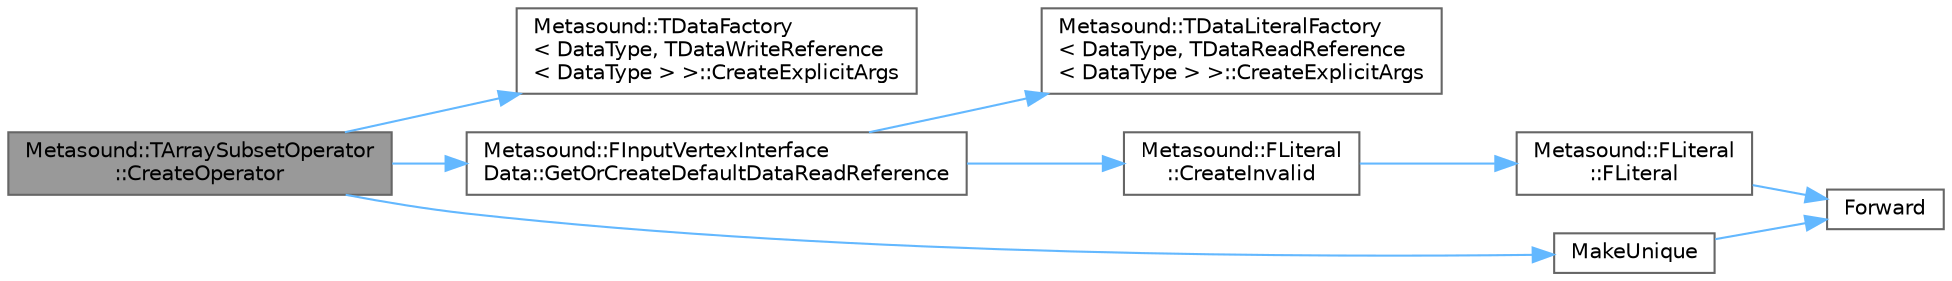 digraph "Metasound::TArraySubsetOperator::CreateOperator"
{
 // INTERACTIVE_SVG=YES
 // LATEX_PDF_SIZE
  bgcolor="transparent";
  edge [fontname=Helvetica,fontsize=10,labelfontname=Helvetica,labelfontsize=10];
  node [fontname=Helvetica,fontsize=10,shape=box,height=0.2,width=0.4];
  rankdir="LR";
  Node1 [id="Node000001",label="Metasound::TArraySubsetOperator\l::CreateOperator",height=0.2,width=0.4,color="gray40", fillcolor="grey60", style="filled", fontcolor="black",tooltip=" "];
  Node1 -> Node2 [id="edge1_Node000001_Node000002",color="steelblue1",style="solid",tooltip=" "];
  Node2 [id="Node000002",label="Metasound::TDataFactory\l\< DataType, TDataWriteReference\l\< DataType \> \>::CreateExplicitArgs",height=0.2,width=0.4,color="grey40", fillcolor="white", style="filled",URL="$d3/d70/structMetasound_1_1TDataFactory.html#acb6bb2680469373b3642994e1c690c68",tooltip=" "];
  Node1 -> Node3 [id="edge2_Node000001_Node000003",color="steelblue1",style="solid",tooltip=" "];
  Node3 [id="Node000003",label="Metasound::FInputVertexInterface\lData::GetOrCreateDefaultDataReadReference",height=0.2,width=0.4,color="grey40", fillcolor="white", style="filled",URL="$da/da4/classMetasound_1_1FInputVertexInterfaceData.html#a2e601bd99b139811dbedba8cbf45d8a5",tooltip="Get the bound data read reference if it exists."];
  Node3 -> Node4 [id="edge3_Node000003_Node000004",color="steelblue1",style="solid",tooltip=" "];
  Node4 [id="Node000004",label="Metasound::TDataLiteralFactory\l\< DataType, TDataReadReference\l\< DataType \> \>::CreateExplicitArgs",height=0.2,width=0.4,color="grey40", fillcolor="white", style="filled",URL="$d4/d30/structMetasound_1_1TDataLiteralFactory.html#aad3803cdb1de05ce39cb7d4a77c5166c",tooltip=" "];
  Node3 -> Node5 [id="edge4_Node000003_Node000005",color="steelblue1",style="solid",tooltip=" "];
  Node5 [id="Node000005",label="Metasound::FLiteral\l::CreateInvalid",height=0.2,width=0.4,color="grey40", fillcolor="white", style="filled",URL="$d6/de9/structMetasound_1_1FLiteral.html#afda171f6d6193919dadc2a2dcfc05f86",tooltip=" "];
  Node5 -> Node6 [id="edge5_Node000005_Node000006",color="steelblue1",style="solid",tooltip=" "];
  Node6 [id="Node000006",label="Metasound::FLiteral\l::FLiteral",height=0.2,width=0.4,color="grey40", fillcolor="white", style="filled",URL="$d6/de9/structMetasound_1_1FLiteral.html#af6802b0fa378c5d809b6f0f5bd923d31",tooltip="Construct a literal param with a single argument."];
  Node6 -> Node7 [id="edge6_Node000006_Node000007",color="steelblue1",style="solid",tooltip=" "];
  Node7 [id="Node000007",label="Forward",height=0.2,width=0.4,color="grey40", fillcolor="white", style="filled",URL="$d4/d24/UnrealTemplate_8h.html#a68f280c1d561a8899a1e9e3ea8405d00",tooltip="Forward will cast a reference to an rvalue reference."];
  Node1 -> Node8 [id="edge7_Node000001_Node000008",color="steelblue1",style="solid",tooltip=" "];
  Node8 [id="Node000008",label="MakeUnique",height=0.2,width=0.4,color="grey40", fillcolor="white", style="filled",URL="$de/d1a/UniquePtr_8h.html#a9e3be2ab9b6efa8383f83df1c1a22239",tooltip="Allocates a new object of type T with the given arguments and returns it as a TUniquePtr."];
  Node8 -> Node7 [id="edge8_Node000008_Node000007",color="steelblue1",style="solid",tooltip=" "];
}
